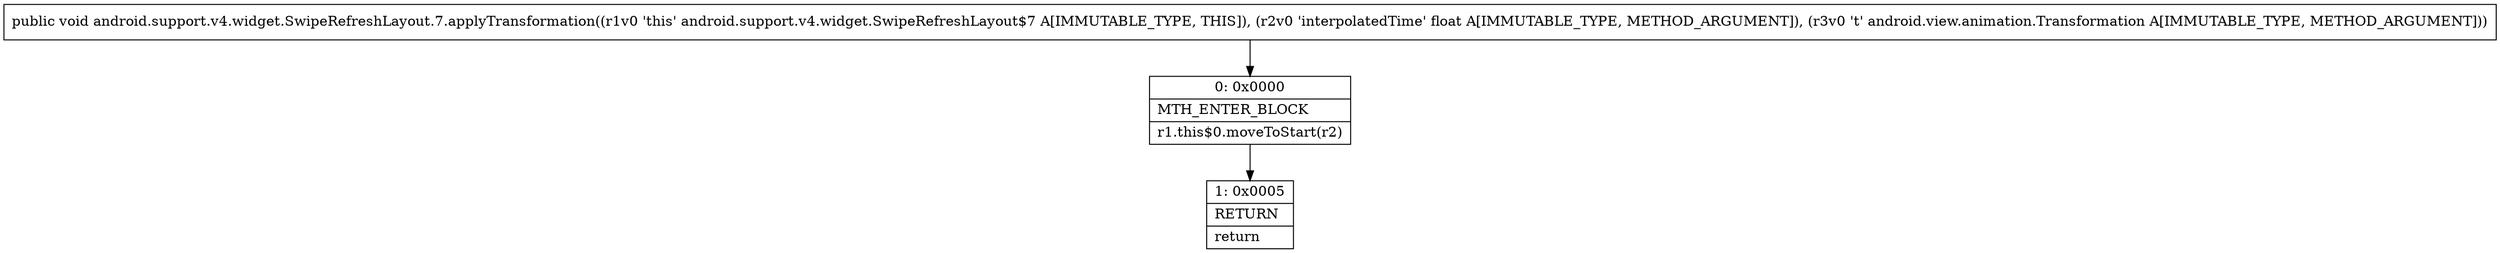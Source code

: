 digraph "CFG forandroid.support.v4.widget.SwipeRefreshLayout.7.applyTransformation(FLandroid\/view\/animation\/Transformation;)V" {
Node_0 [shape=record,label="{0\:\ 0x0000|MTH_ENTER_BLOCK\l|r1.this$0.moveToStart(r2)\l}"];
Node_1 [shape=record,label="{1\:\ 0x0005|RETURN\l|return\l}"];
MethodNode[shape=record,label="{public void android.support.v4.widget.SwipeRefreshLayout.7.applyTransformation((r1v0 'this' android.support.v4.widget.SwipeRefreshLayout$7 A[IMMUTABLE_TYPE, THIS]), (r2v0 'interpolatedTime' float A[IMMUTABLE_TYPE, METHOD_ARGUMENT]), (r3v0 't' android.view.animation.Transformation A[IMMUTABLE_TYPE, METHOD_ARGUMENT])) }"];
MethodNode -> Node_0;
Node_0 -> Node_1;
}

